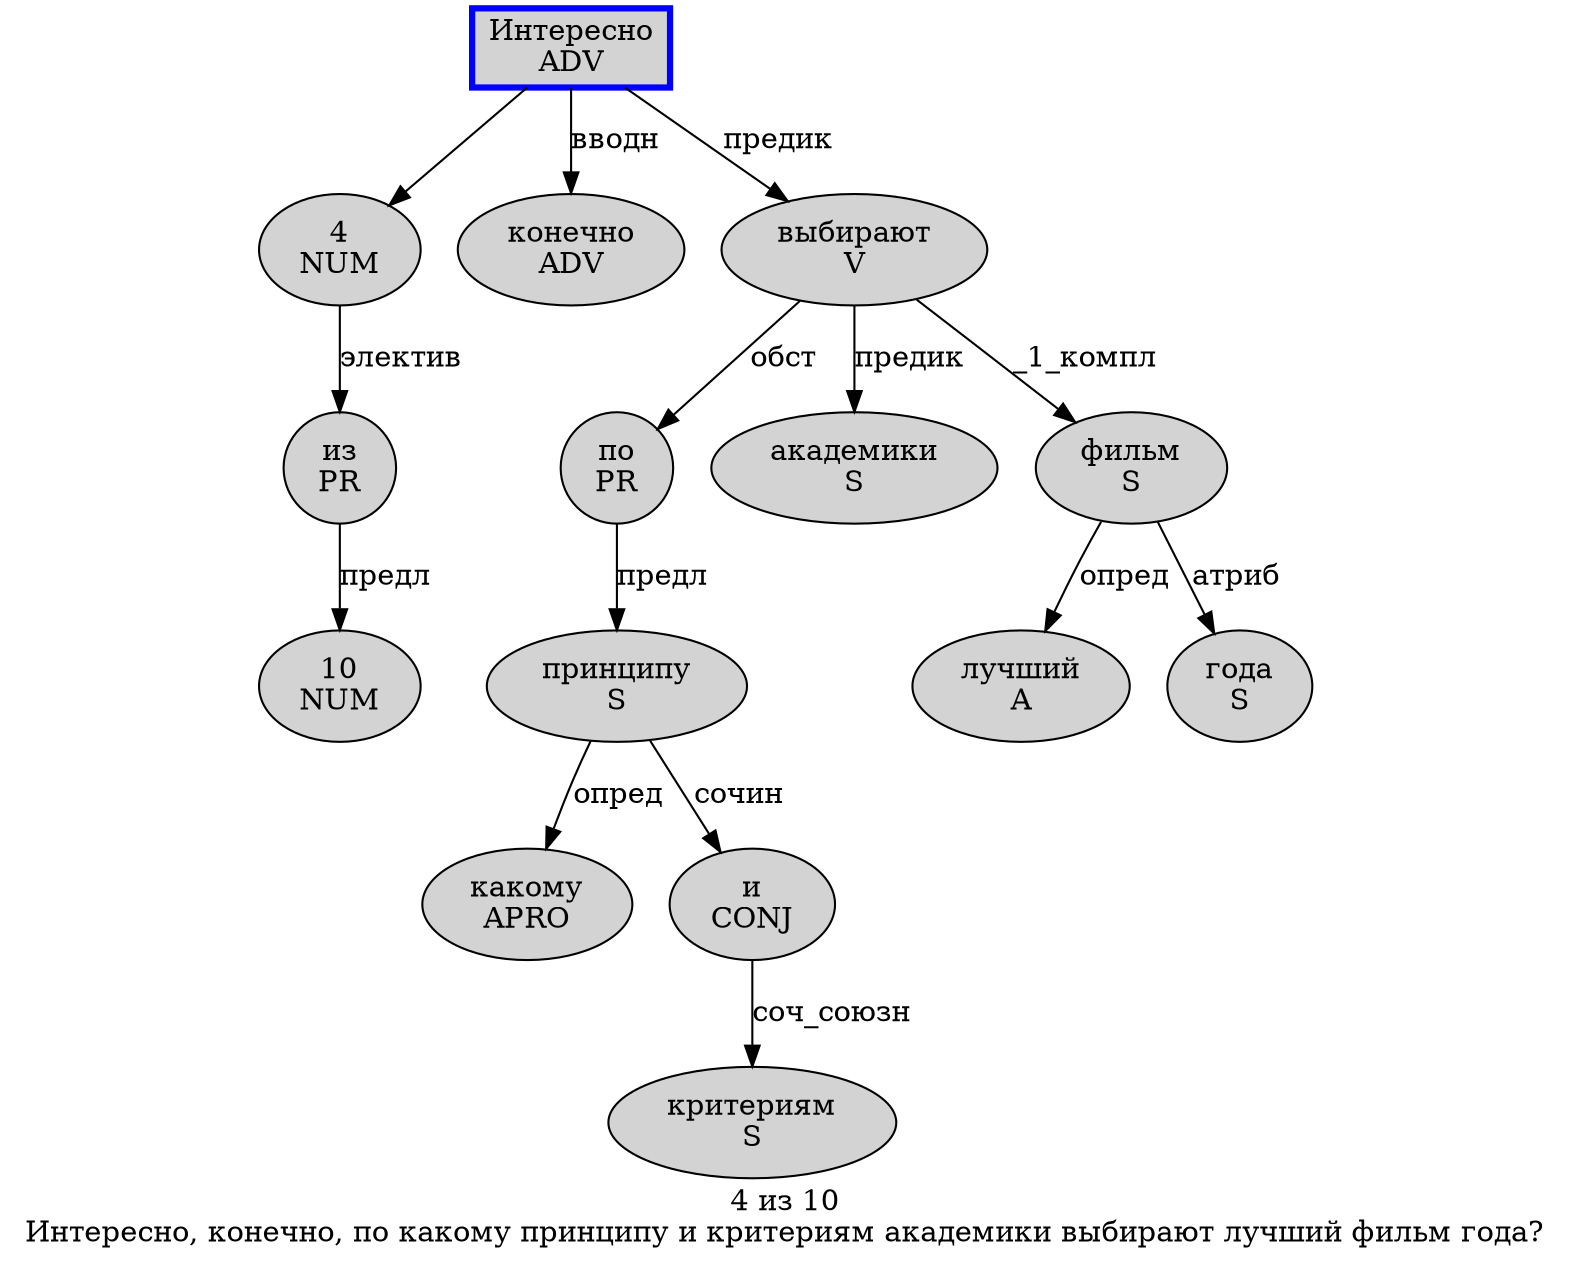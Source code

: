 digraph SENTENCE_4119 {
	graph [label="4 из 10
Интересно, конечно, по какому принципу и критериям академики выбирают лучший фильм года?"]
	node [style=filled]
		0 [label="4
NUM" color="" fillcolor=lightgray penwidth=1 shape=ellipse]
		1 [label="из
PR" color="" fillcolor=lightgray penwidth=1 shape=ellipse]
		2 [label="10
NUM" color="" fillcolor=lightgray penwidth=1 shape=ellipse]
		3 [label="Интересно
ADV" color=blue fillcolor=lightgray penwidth=3 shape=box]
		5 [label="конечно
ADV" color="" fillcolor=lightgray penwidth=1 shape=ellipse]
		7 [label="по
PR" color="" fillcolor=lightgray penwidth=1 shape=ellipse]
		8 [label="какому
APRO" color="" fillcolor=lightgray penwidth=1 shape=ellipse]
		9 [label="принципу
S" color="" fillcolor=lightgray penwidth=1 shape=ellipse]
		10 [label="и
CONJ" color="" fillcolor=lightgray penwidth=1 shape=ellipse]
		11 [label="критериям
S" color="" fillcolor=lightgray penwidth=1 shape=ellipse]
		12 [label="академики
S" color="" fillcolor=lightgray penwidth=1 shape=ellipse]
		13 [label="выбирают
V" color="" fillcolor=lightgray penwidth=1 shape=ellipse]
		14 [label="лучший
A" color="" fillcolor=lightgray penwidth=1 shape=ellipse]
		15 [label="фильм
S" color="" fillcolor=lightgray penwidth=1 shape=ellipse]
		16 [label="года
S" color="" fillcolor=lightgray penwidth=1 shape=ellipse]
			0 -> 1 [label="электив"]
			9 -> 8 [label="опред"]
			9 -> 10 [label="сочин"]
			7 -> 9 [label="предл"]
			10 -> 11 [label="соч_союзн"]
			3 -> 0
			3 -> 5 [label="вводн"]
			3 -> 13 [label="предик"]
			13 -> 7 [label="обст"]
			13 -> 12 [label="предик"]
			13 -> 15 [label="_1_компл"]
			1 -> 2 [label="предл"]
			15 -> 14 [label="опред"]
			15 -> 16 [label="атриб"]
}
